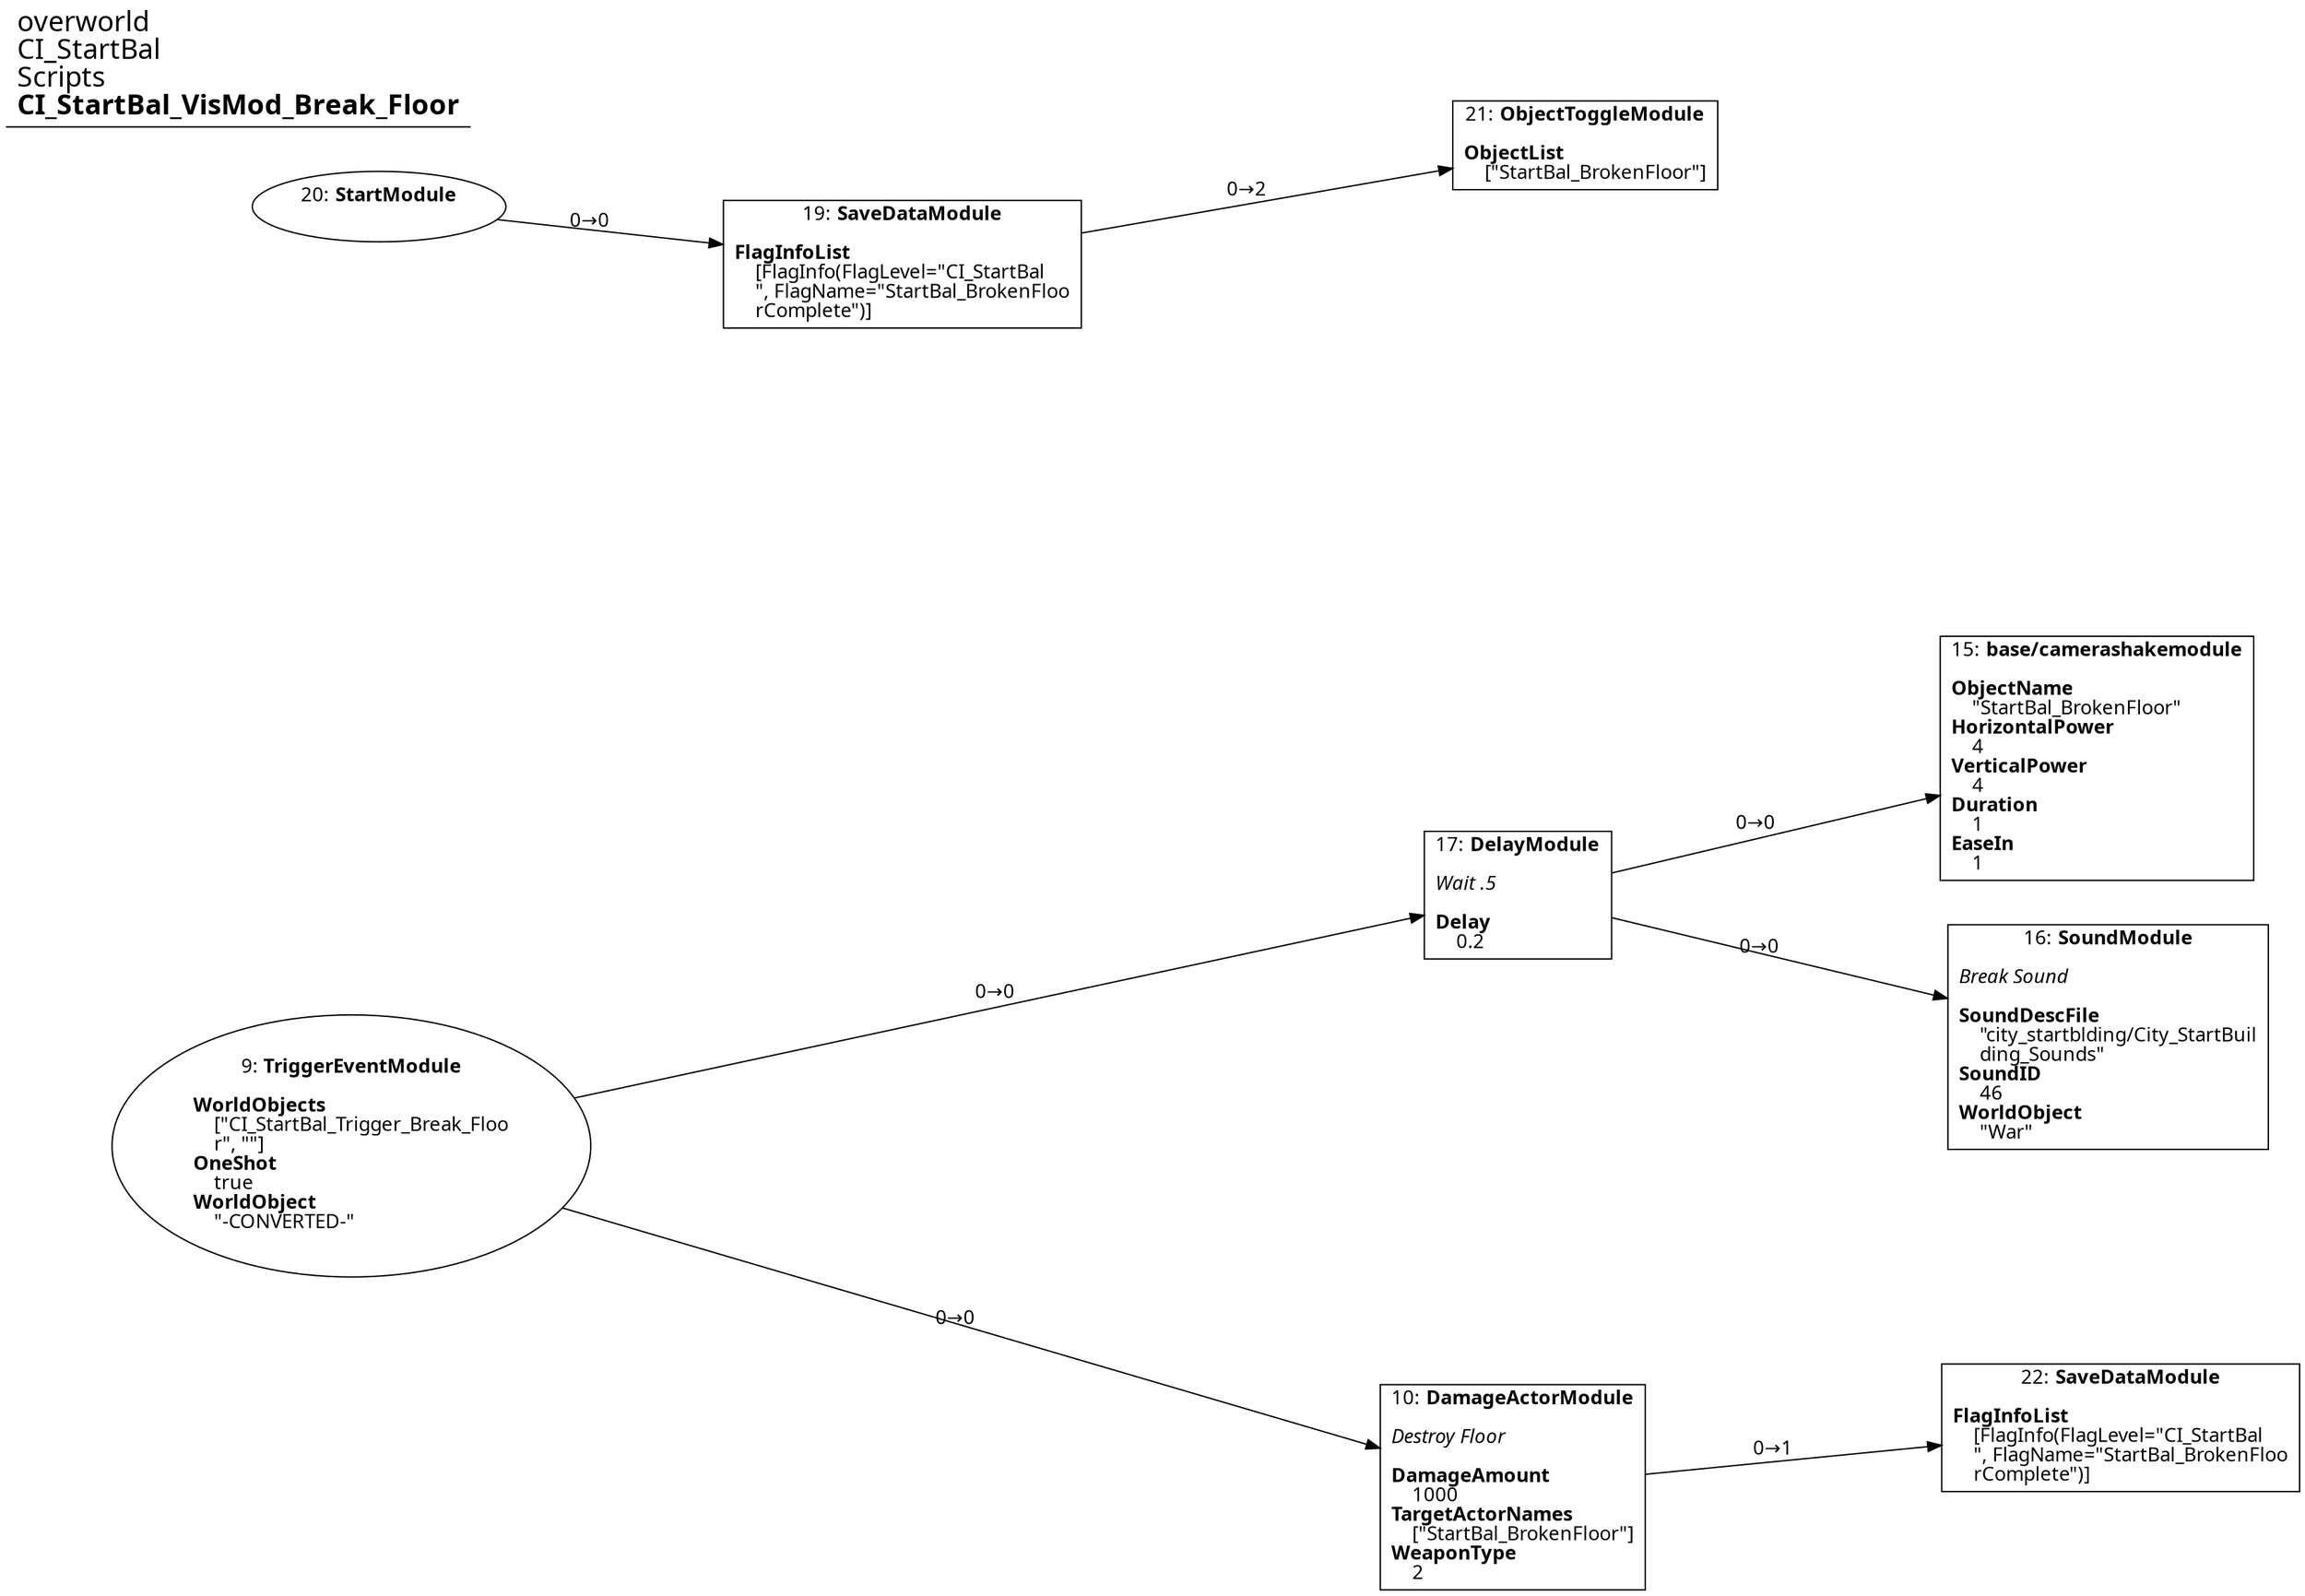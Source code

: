 digraph {
    layout = fdp;
    overlap = prism;
    sep = "+16";
    splines = spline;

    node [ shape = box ];

    graph [ fontname = "Segoe UI" ];
    node [ fontname = "Segoe UI" ];
    edge [ fontname = "Segoe UI" ];

    9 [ label = <9: <b>TriggerEventModule</b><br/><br/><b>WorldObjects</b><br align="left"/>    [&quot;CI_StartBal_Trigger_Break_Floo<br align="left"/>    r&quot;, &quot;&quot;]<br align="left"/><b>OneShot</b><br align="left"/>    true<br align="left"/><b>WorldObject</b><br align="left"/>    &quot;-CONVERTED-&quot;<br align="left"/>> ];
    9 [ shape = oval ]
    9 [ pos = "-0.291,0.033!" ];
    9 -> 10 [ label = "0→0" ];
    9 -> 17 [ label = "0→0" ];

    10 [ label = <10: <b>DamageActorModule</b><br/><br/><i>Destroy Floor<br align="left"/></i><br align="left"/><b>DamageAmount</b><br align="left"/>    1000<br align="left"/><b>TargetActorNames</b><br align="left"/>    [&quot;StartBal_BrokenFloor&quot;]<br align="left"/><b>WeaponType</b><br align="left"/>    2<br align="left"/>> ];
    10 [ pos = "0.158,-0.09900001!" ];
    10 -> 22 [ label = "0→1" ];

    15 [ label = <15: <b>base/camerashakemodule</b><br/><br/><b>ObjectName</b><br align="left"/>    &quot;StartBal_BrokenFloor&quot;<br align="left"/><b>HorizontalPower</b><br align="left"/>    4<br align="left"/><b>VerticalPower</b><br align="left"/>    4<br align="left"/><b>Duration</b><br align="left"/>    1<br align="left"/><b>EaseIn</b><br align="left"/>    1<br align="left"/>> ];
    15 [ pos = "0.384,0.179!" ];

    16 [ label = <16: <b>SoundModule</b><br/><br/><i>Break Sound<br align="left"/></i><br align="left"/><b>SoundDescFile</b><br align="left"/>    &quot;city_startblding/City_StartBuil<br align="left"/>    ding_Sounds&quot;<br align="left"/><b>SoundID</b><br align="left"/>    46<br align="left"/><b>WorldObject</b><br align="left"/>    &quot;War&quot;<br align="left"/>> ];
    16 [ pos = "0.388,0.079!" ];

    17 [ label = <17: <b>DelayModule</b><br/><br/><i>Wait .5<br align="left"/></i><br align="left"/><b>Delay</b><br align="left"/>    0.2<br align="left"/>> ];
    17 [ pos = "0.16000001,0.13000001!" ];
    17 -> 15 [ label = "0→0" ];
    17 -> 16 [ label = "0→0" ];

    19 [ label = <19: <b>SaveDataModule</b><br/><br/><b>FlagInfoList</b><br align="left"/>    [FlagInfo(FlagLevel=&quot;CI_StartBal<br align="left"/>    &quot;, FlagName=&quot;StartBal_BrokenFloo<br align="left"/>    rComplete&quot;)]<br align="left"/>> ];
    19 [ pos = "-0.078,0.374!" ];
    19 -> 21 [ label = "0→2" ];

    20 [ label = <20: <b>StartModule</b><br/><br/>> ];
    20 [ shape = oval ]
    20 [ pos = "-0.307,0.423!" ];
    20 -> 19 [ label = "0→0" ];

    21 [ label = <21: <b>ObjectToggleModule</b><br/><br/><b>ObjectList</b><br align="left"/>    [&quot;StartBal_BrokenFloor&quot;]<br align="left"/>> ];
    21 [ pos = "0.186,0.42000002!" ];

    22 [ label = <22: <b>SaveDataModule</b><br/><br/><b>FlagInfoList</b><br align="left"/>    [FlagInfo(FlagLevel=&quot;CI_StartBal<br align="left"/>    &quot;, FlagName=&quot;StartBal_BrokenFloo<br align="left"/>    rComplete&quot;)]<br align="left"/>> ];
    22 [ pos = "0.393,-0.076000005!" ];

    title [ pos = "-0.30800003,0.42400002!" ];
    title [ shape = underline ];
    title [ label = <<font point-size="20">overworld<br align="left"/>CI_StartBal<br align="left"/>Scripts<br align="left"/><b>CI_StartBal_VisMod_Break_Floor</b><br align="left"/></font>> ];
}
